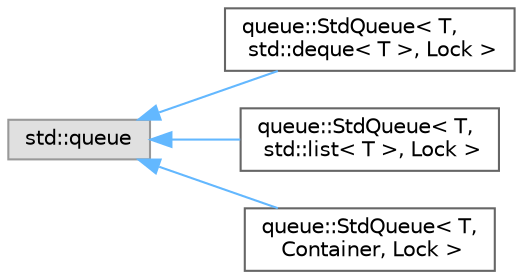 digraph "类继承关系图"
{
 // LATEX_PDF_SIZE
  bgcolor="transparent";
  edge [fontname=Helvetica,fontsize=10,labelfontname=Helvetica,labelfontsize=10];
  node [fontname=Helvetica,fontsize=10,shape=box,height=0.2,width=0.4];
  rankdir="LR";
  Node0 [id="Node000000",label="std::queue",height=0.2,width=0.4,color="grey60", fillcolor="#E0E0E0", style="filled",tooltip=" "];
  Node0 -> Node1 [id="edge6584_Node000000_Node000001",dir="back",color="steelblue1",style="solid",tooltip=" "];
  Node1 [id="Node000001",label="queue::StdQueue\< T,\l std::deque\< T \>, Lock \>",height=0.2,width=0.4,color="grey40", fillcolor="white", style="filled",URL="$classqueue_1_1_std_queue.html",tooltip=" "];
  Node0 -> Node2 [id="edge6585_Node000000_Node000002",dir="back",color="steelblue1",style="solid",tooltip=" "];
  Node2 [id="Node000002",label="queue::StdQueue\< T,\l std::list\< T \>, Lock \>",height=0.2,width=0.4,color="grey40", fillcolor="white", style="filled",URL="$classqueue_1_1_std_queue.html",tooltip=" "];
  Node0 -> Node3 [id="edge6586_Node000000_Node000003",dir="back",color="steelblue1",style="solid",tooltip=" "];
  Node3 [id="Node000003",label="queue::StdQueue\< T,\l Container, Lock \>",height=0.2,width=0.4,color="grey40", fillcolor="white", style="filled",URL="$classqueue_1_1_std_queue.html",tooltip=" "];
}
